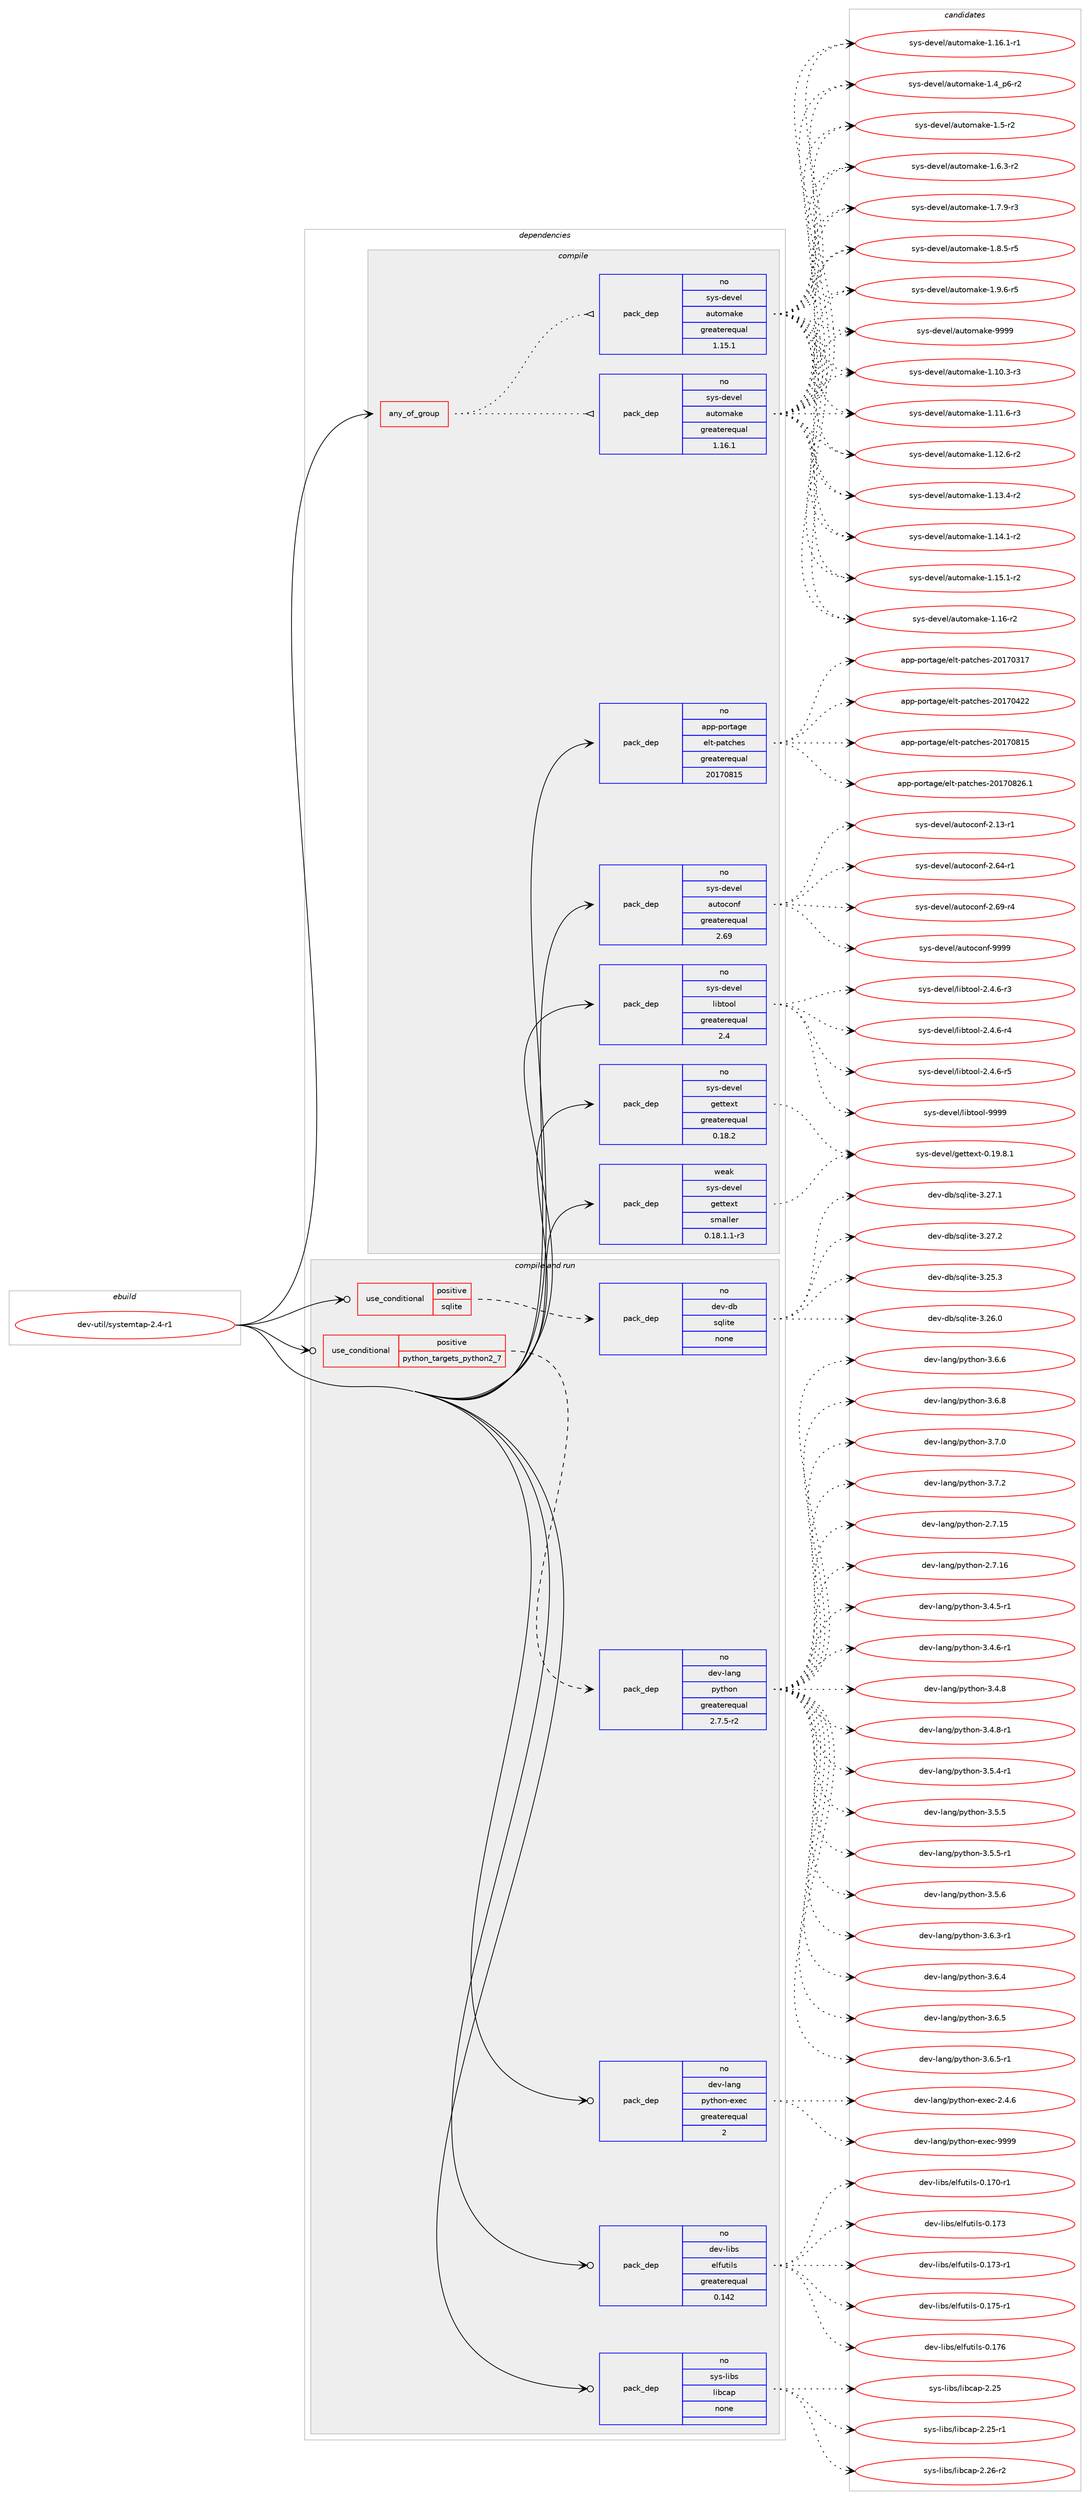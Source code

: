 digraph prolog {

# *************
# Graph options
# *************

newrank=true;
concentrate=true;
compound=true;
graph [rankdir=LR,fontname=Helvetica,fontsize=10,ranksep=1.5];#, ranksep=2.5, nodesep=0.2];
edge  [arrowhead=vee];
node  [fontname=Helvetica,fontsize=10];

# **********
# The ebuild
# **********

subgraph cluster_leftcol {
color=gray;
rank=same;
label=<<i>ebuild</i>>;
id [label="dev-util/systemtap-2.4-r1", color=red, width=4, href="../dev-util/systemtap-2.4-r1.svg"];
}

# ****************
# The dependencies
# ****************

subgraph cluster_midcol {
color=gray;
label=<<i>dependencies</i>>;
subgraph cluster_compile {
fillcolor="#eeeeee";
style=filled;
label=<<i>compile</i>>;
subgraph any23125 {
dependency1549504 [label=<<TABLE BORDER="0" CELLBORDER="1" CELLSPACING="0" CELLPADDING="4"><TR><TD CELLPADDING="10">any_of_group</TD></TR></TABLE>>, shape=none, color=red];subgraph pack1100639 {
dependency1549505 [label=<<TABLE BORDER="0" CELLBORDER="1" CELLSPACING="0" CELLPADDING="4" WIDTH="220"><TR><TD ROWSPAN="6" CELLPADDING="30">pack_dep</TD></TR><TR><TD WIDTH="110">no</TD></TR><TR><TD>sys-devel</TD></TR><TR><TD>automake</TD></TR><TR><TD>greaterequal</TD></TR><TR><TD>1.16.1</TD></TR></TABLE>>, shape=none, color=blue];
}
dependency1549504:e -> dependency1549505:w [weight=20,style="dotted",arrowhead="oinv"];
subgraph pack1100640 {
dependency1549506 [label=<<TABLE BORDER="0" CELLBORDER="1" CELLSPACING="0" CELLPADDING="4" WIDTH="220"><TR><TD ROWSPAN="6" CELLPADDING="30">pack_dep</TD></TR><TR><TD WIDTH="110">no</TD></TR><TR><TD>sys-devel</TD></TR><TR><TD>automake</TD></TR><TR><TD>greaterequal</TD></TR><TR><TD>1.15.1</TD></TR></TABLE>>, shape=none, color=blue];
}
dependency1549504:e -> dependency1549506:w [weight=20,style="dotted",arrowhead="oinv"];
}
id:e -> dependency1549504:w [weight=20,style="solid",arrowhead="vee"];
subgraph pack1100641 {
dependency1549507 [label=<<TABLE BORDER="0" CELLBORDER="1" CELLSPACING="0" CELLPADDING="4" WIDTH="220"><TR><TD ROWSPAN="6" CELLPADDING="30">pack_dep</TD></TR><TR><TD WIDTH="110">no</TD></TR><TR><TD>app-portage</TD></TR><TR><TD>elt-patches</TD></TR><TR><TD>greaterequal</TD></TR><TR><TD>20170815</TD></TR></TABLE>>, shape=none, color=blue];
}
id:e -> dependency1549507:w [weight=20,style="solid",arrowhead="vee"];
subgraph pack1100642 {
dependency1549508 [label=<<TABLE BORDER="0" CELLBORDER="1" CELLSPACING="0" CELLPADDING="4" WIDTH="220"><TR><TD ROWSPAN="6" CELLPADDING="30">pack_dep</TD></TR><TR><TD WIDTH="110">no</TD></TR><TR><TD>sys-devel</TD></TR><TR><TD>autoconf</TD></TR><TR><TD>greaterequal</TD></TR><TR><TD>2.69</TD></TR></TABLE>>, shape=none, color=blue];
}
id:e -> dependency1549508:w [weight=20,style="solid",arrowhead="vee"];
subgraph pack1100643 {
dependency1549509 [label=<<TABLE BORDER="0" CELLBORDER="1" CELLSPACING="0" CELLPADDING="4" WIDTH="220"><TR><TD ROWSPAN="6" CELLPADDING="30">pack_dep</TD></TR><TR><TD WIDTH="110">no</TD></TR><TR><TD>sys-devel</TD></TR><TR><TD>gettext</TD></TR><TR><TD>greaterequal</TD></TR><TR><TD>0.18.2</TD></TR></TABLE>>, shape=none, color=blue];
}
id:e -> dependency1549509:w [weight=20,style="solid",arrowhead="vee"];
subgraph pack1100644 {
dependency1549510 [label=<<TABLE BORDER="0" CELLBORDER="1" CELLSPACING="0" CELLPADDING="4" WIDTH="220"><TR><TD ROWSPAN="6" CELLPADDING="30">pack_dep</TD></TR><TR><TD WIDTH="110">no</TD></TR><TR><TD>sys-devel</TD></TR><TR><TD>libtool</TD></TR><TR><TD>greaterequal</TD></TR><TR><TD>2.4</TD></TR></TABLE>>, shape=none, color=blue];
}
id:e -> dependency1549510:w [weight=20,style="solid",arrowhead="vee"];
subgraph pack1100645 {
dependency1549511 [label=<<TABLE BORDER="0" CELLBORDER="1" CELLSPACING="0" CELLPADDING="4" WIDTH="220"><TR><TD ROWSPAN="6" CELLPADDING="30">pack_dep</TD></TR><TR><TD WIDTH="110">weak</TD></TR><TR><TD>sys-devel</TD></TR><TR><TD>gettext</TD></TR><TR><TD>smaller</TD></TR><TR><TD>0.18.1.1-r3</TD></TR></TABLE>>, shape=none, color=blue];
}
id:e -> dependency1549511:w [weight=20,style="solid",arrowhead="vee"];
}
subgraph cluster_compileandrun {
fillcolor="#eeeeee";
style=filled;
label=<<i>compile and run</i>>;
subgraph cond425147 {
dependency1549512 [label=<<TABLE BORDER="0" CELLBORDER="1" CELLSPACING="0" CELLPADDING="4"><TR><TD ROWSPAN="3" CELLPADDING="10">use_conditional</TD></TR><TR><TD>positive</TD></TR><TR><TD>python_targets_python2_7</TD></TR></TABLE>>, shape=none, color=red];
subgraph pack1100646 {
dependency1549513 [label=<<TABLE BORDER="0" CELLBORDER="1" CELLSPACING="0" CELLPADDING="4" WIDTH="220"><TR><TD ROWSPAN="6" CELLPADDING="30">pack_dep</TD></TR><TR><TD WIDTH="110">no</TD></TR><TR><TD>dev-lang</TD></TR><TR><TD>python</TD></TR><TR><TD>greaterequal</TD></TR><TR><TD>2.7.5-r2</TD></TR></TABLE>>, shape=none, color=blue];
}
dependency1549512:e -> dependency1549513:w [weight=20,style="dashed",arrowhead="vee"];
}
id:e -> dependency1549512:w [weight=20,style="solid",arrowhead="odotvee"];
subgraph cond425148 {
dependency1549514 [label=<<TABLE BORDER="0" CELLBORDER="1" CELLSPACING="0" CELLPADDING="4"><TR><TD ROWSPAN="3" CELLPADDING="10">use_conditional</TD></TR><TR><TD>positive</TD></TR><TR><TD>sqlite</TD></TR></TABLE>>, shape=none, color=red];
subgraph pack1100647 {
dependency1549515 [label=<<TABLE BORDER="0" CELLBORDER="1" CELLSPACING="0" CELLPADDING="4" WIDTH="220"><TR><TD ROWSPAN="6" CELLPADDING="30">pack_dep</TD></TR><TR><TD WIDTH="110">no</TD></TR><TR><TD>dev-db</TD></TR><TR><TD>sqlite</TD></TR><TR><TD>none</TD></TR><TR><TD></TD></TR></TABLE>>, shape=none, color=blue];
}
dependency1549514:e -> dependency1549515:w [weight=20,style="dashed",arrowhead="vee"];
}
id:e -> dependency1549514:w [weight=20,style="solid",arrowhead="odotvee"];
subgraph pack1100648 {
dependency1549516 [label=<<TABLE BORDER="0" CELLBORDER="1" CELLSPACING="0" CELLPADDING="4" WIDTH="220"><TR><TD ROWSPAN="6" CELLPADDING="30">pack_dep</TD></TR><TR><TD WIDTH="110">no</TD></TR><TR><TD>dev-lang</TD></TR><TR><TD>python-exec</TD></TR><TR><TD>greaterequal</TD></TR><TR><TD>2</TD></TR></TABLE>>, shape=none, color=blue];
}
id:e -> dependency1549516:w [weight=20,style="solid",arrowhead="odotvee"];
subgraph pack1100649 {
dependency1549517 [label=<<TABLE BORDER="0" CELLBORDER="1" CELLSPACING="0" CELLPADDING="4" WIDTH="220"><TR><TD ROWSPAN="6" CELLPADDING="30">pack_dep</TD></TR><TR><TD WIDTH="110">no</TD></TR><TR><TD>dev-libs</TD></TR><TR><TD>elfutils</TD></TR><TR><TD>greaterequal</TD></TR><TR><TD>0.142</TD></TR></TABLE>>, shape=none, color=blue];
}
id:e -> dependency1549517:w [weight=20,style="solid",arrowhead="odotvee"];
subgraph pack1100650 {
dependency1549518 [label=<<TABLE BORDER="0" CELLBORDER="1" CELLSPACING="0" CELLPADDING="4" WIDTH="220"><TR><TD ROWSPAN="6" CELLPADDING="30">pack_dep</TD></TR><TR><TD WIDTH="110">no</TD></TR><TR><TD>sys-libs</TD></TR><TR><TD>libcap</TD></TR><TR><TD>none</TD></TR><TR><TD></TD></TR></TABLE>>, shape=none, color=blue];
}
id:e -> dependency1549518:w [weight=20,style="solid",arrowhead="odotvee"];
}
subgraph cluster_run {
fillcolor="#eeeeee";
style=filled;
label=<<i>run</i>>;
}
}

# **************
# The candidates
# **************

subgraph cluster_choices {
rank=same;
color=gray;
label=<<i>candidates</i>>;

subgraph choice1100639 {
color=black;
nodesep=1;
choice11512111545100101118101108479711711611110997107101454946494846514511451 [label="sys-devel/automake-1.10.3-r3", color=red, width=4,href="../sys-devel/automake-1.10.3-r3.svg"];
choice11512111545100101118101108479711711611110997107101454946494946544511451 [label="sys-devel/automake-1.11.6-r3", color=red, width=4,href="../sys-devel/automake-1.11.6-r3.svg"];
choice11512111545100101118101108479711711611110997107101454946495046544511450 [label="sys-devel/automake-1.12.6-r2", color=red, width=4,href="../sys-devel/automake-1.12.6-r2.svg"];
choice11512111545100101118101108479711711611110997107101454946495146524511450 [label="sys-devel/automake-1.13.4-r2", color=red, width=4,href="../sys-devel/automake-1.13.4-r2.svg"];
choice11512111545100101118101108479711711611110997107101454946495246494511450 [label="sys-devel/automake-1.14.1-r2", color=red, width=4,href="../sys-devel/automake-1.14.1-r2.svg"];
choice11512111545100101118101108479711711611110997107101454946495346494511450 [label="sys-devel/automake-1.15.1-r2", color=red, width=4,href="../sys-devel/automake-1.15.1-r2.svg"];
choice1151211154510010111810110847971171161111099710710145494649544511450 [label="sys-devel/automake-1.16-r2", color=red, width=4,href="../sys-devel/automake-1.16-r2.svg"];
choice11512111545100101118101108479711711611110997107101454946495446494511449 [label="sys-devel/automake-1.16.1-r1", color=red, width=4,href="../sys-devel/automake-1.16.1-r1.svg"];
choice115121115451001011181011084797117116111109971071014549465295112544511450 [label="sys-devel/automake-1.4_p6-r2", color=red, width=4,href="../sys-devel/automake-1.4_p6-r2.svg"];
choice11512111545100101118101108479711711611110997107101454946534511450 [label="sys-devel/automake-1.5-r2", color=red, width=4,href="../sys-devel/automake-1.5-r2.svg"];
choice115121115451001011181011084797117116111109971071014549465446514511450 [label="sys-devel/automake-1.6.3-r2", color=red, width=4,href="../sys-devel/automake-1.6.3-r2.svg"];
choice115121115451001011181011084797117116111109971071014549465546574511451 [label="sys-devel/automake-1.7.9-r3", color=red, width=4,href="../sys-devel/automake-1.7.9-r3.svg"];
choice115121115451001011181011084797117116111109971071014549465646534511453 [label="sys-devel/automake-1.8.5-r5", color=red, width=4,href="../sys-devel/automake-1.8.5-r5.svg"];
choice115121115451001011181011084797117116111109971071014549465746544511453 [label="sys-devel/automake-1.9.6-r5", color=red, width=4,href="../sys-devel/automake-1.9.6-r5.svg"];
choice115121115451001011181011084797117116111109971071014557575757 [label="sys-devel/automake-9999", color=red, width=4,href="../sys-devel/automake-9999.svg"];
dependency1549505:e -> choice11512111545100101118101108479711711611110997107101454946494846514511451:w [style=dotted,weight="100"];
dependency1549505:e -> choice11512111545100101118101108479711711611110997107101454946494946544511451:w [style=dotted,weight="100"];
dependency1549505:e -> choice11512111545100101118101108479711711611110997107101454946495046544511450:w [style=dotted,weight="100"];
dependency1549505:e -> choice11512111545100101118101108479711711611110997107101454946495146524511450:w [style=dotted,weight="100"];
dependency1549505:e -> choice11512111545100101118101108479711711611110997107101454946495246494511450:w [style=dotted,weight="100"];
dependency1549505:e -> choice11512111545100101118101108479711711611110997107101454946495346494511450:w [style=dotted,weight="100"];
dependency1549505:e -> choice1151211154510010111810110847971171161111099710710145494649544511450:w [style=dotted,weight="100"];
dependency1549505:e -> choice11512111545100101118101108479711711611110997107101454946495446494511449:w [style=dotted,weight="100"];
dependency1549505:e -> choice115121115451001011181011084797117116111109971071014549465295112544511450:w [style=dotted,weight="100"];
dependency1549505:e -> choice11512111545100101118101108479711711611110997107101454946534511450:w [style=dotted,weight="100"];
dependency1549505:e -> choice115121115451001011181011084797117116111109971071014549465446514511450:w [style=dotted,weight="100"];
dependency1549505:e -> choice115121115451001011181011084797117116111109971071014549465546574511451:w [style=dotted,weight="100"];
dependency1549505:e -> choice115121115451001011181011084797117116111109971071014549465646534511453:w [style=dotted,weight="100"];
dependency1549505:e -> choice115121115451001011181011084797117116111109971071014549465746544511453:w [style=dotted,weight="100"];
dependency1549505:e -> choice115121115451001011181011084797117116111109971071014557575757:w [style=dotted,weight="100"];
}
subgraph choice1100640 {
color=black;
nodesep=1;
choice11512111545100101118101108479711711611110997107101454946494846514511451 [label="sys-devel/automake-1.10.3-r3", color=red, width=4,href="../sys-devel/automake-1.10.3-r3.svg"];
choice11512111545100101118101108479711711611110997107101454946494946544511451 [label="sys-devel/automake-1.11.6-r3", color=red, width=4,href="../sys-devel/automake-1.11.6-r3.svg"];
choice11512111545100101118101108479711711611110997107101454946495046544511450 [label="sys-devel/automake-1.12.6-r2", color=red, width=4,href="../sys-devel/automake-1.12.6-r2.svg"];
choice11512111545100101118101108479711711611110997107101454946495146524511450 [label="sys-devel/automake-1.13.4-r2", color=red, width=4,href="../sys-devel/automake-1.13.4-r2.svg"];
choice11512111545100101118101108479711711611110997107101454946495246494511450 [label="sys-devel/automake-1.14.1-r2", color=red, width=4,href="../sys-devel/automake-1.14.1-r2.svg"];
choice11512111545100101118101108479711711611110997107101454946495346494511450 [label="sys-devel/automake-1.15.1-r2", color=red, width=4,href="../sys-devel/automake-1.15.1-r2.svg"];
choice1151211154510010111810110847971171161111099710710145494649544511450 [label="sys-devel/automake-1.16-r2", color=red, width=4,href="../sys-devel/automake-1.16-r2.svg"];
choice11512111545100101118101108479711711611110997107101454946495446494511449 [label="sys-devel/automake-1.16.1-r1", color=red, width=4,href="../sys-devel/automake-1.16.1-r1.svg"];
choice115121115451001011181011084797117116111109971071014549465295112544511450 [label="sys-devel/automake-1.4_p6-r2", color=red, width=4,href="../sys-devel/automake-1.4_p6-r2.svg"];
choice11512111545100101118101108479711711611110997107101454946534511450 [label="sys-devel/automake-1.5-r2", color=red, width=4,href="../sys-devel/automake-1.5-r2.svg"];
choice115121115451001011181011084797117116111109971071014549465446514511450 [label="sys-devel/automake-1.6.3-r2", color=red, width=4,href="../sys-devel/automake-1.6.3-r2.svg"];
choice115121115451001011181011084797117116111109971071014549465546574511451 [label="sys-devel/automake-1.7.9-r3", color=red, width=4,href="../sys-devel/automake-1.7.9-r3.svg"];
choice115121115451001011181011084797117116111109971071014549465646534511453 [label="sys-devel/automake-1.8.5-r5", color=red, width=4,href="../sys-devel/automake-1.8.5-r5.svg"];
choice115121115451001011181011084797117116111109971071014549465746544511453 [label="sys-devel/automake-1.9.6-r5", color=red, width=4,href="../sys-devel/automake-1.9.6-r5.svg"];
choice115121115451001011181011084797117116111109971071014557575757 [label="sys-devel/automake-9999", color=red, width=4,href="../sys-devel/automake-9999.svg"];
dependency1549506:e -> choice11512111545100101118101108479711711611110997107101454946494846514511451:w [style=dotted,weight="100"];
dependency1549506:e -> choice11512111545100101118101108479711711611110997107101454946494946544511451:w [style=dotted,weight="100"];
dependency1549506:e -> choice11512111545100101118101108479711711611110997107101454946495046544511450:w [style=dotted,weight="100"];
dependency1549506:e -> choice11512111545100101118101108479711711611110997107101454946495146524511450:w [style=dotted,weight="100"];
dependency1549506:e -> choice11512111545100101118101108479711711611110997107101454946495246494511450:w [style=dotted,weight="100"];
dependency1549506:e -> choice11512111545100101118101108479711711611110997107101454946495346494511450:w [style=dotted,weight="100"];
dependency1549506:e -> choice1151211154510010111810110847971171161111099710710145494649544511450:w [style=dotted,weight="100"];
dependency1549506:e -> choice11512111545100101118101108479711711611110997107101454946495446494511449:w [style=dotted,weight="100"];
dependency1549506:e -> choice115121115451001011181011084797117116111109971071014549465295112544511450:w [style=dotted,weight="100"];
dependency1549506:e -> choice11512111545100101118101108479711711611110997107101454946534511450:w [style=dotted,weight="100"];
dependency1549506:e -> choice115121115451001011181011084797117116111109971071014549465446514511450:w [style=dotted,weight="100"];
dependency1549506:e -> choice115121115451001011181011084797117116111109971071014549465546574511451:w [style=dotted,weight="100"];
dependency1549506:e -> choice115121115451001011181011084797117116111109971071014549465646534511453:w [style=dotted,weight="100"];
dependency1549506:e -> choice115121115451001011181011084797117116111109971071014549465746544511453:w [style=dotted,weight="100"];
dependency1549506:e -> choice115121115451001011181011084797117116111109971071014557575757:w [style=dotted,weight="100"];
}
subgraph choice1100641 {
color=black;
nodesep=1;
choice97112112451121111141169710310147101108116451129711699104101115455048495548514955 [label="app-portage/elt-patches-20170317", color=red, width=4,href="../app-portage/elt-patches-20170317.svg"];
choice97112112451121111141169710310147101108116451129711699104101115455048495548525050 [label="app-portage/elt-patches-20170422", color=red, width=4,href="../app-portage/elt-patches-20170422.svg"];
choice97112112451121111141169710310147101108116451129711699104101115455048495548564953 [label="app-portage/elt-patches-20170815", color=red, width=4,href="../app-portage/elt-patches-20170815.svg"];
choice971121124511211111411697103101471011081164511297116991041011154550484955485650544649 [label="app-portage/elt-patches-20170826.1", color=red, width=4,href="../app-portage/elt-patches-20170826.1.svg"];
dependency1549507:e -> choice97112112451121111141169710310147101108116451129711699104101115455048495548514955:w [style=dotted,weight="100"];
dependency1549507:e -> choice97112112451121111141169710310147101108116451129711699104101115455048495548525050:w [style=dotted,weight="100"];
dependency1549507:e -> choice97112112451121111141169710310147101108116451129711699104101115455048495548564953:w [style=dotted,weight="100"];
dependency1549507:e -> choice971121124511211111411697103101471011081164511297116991041011154550484955485650544649:w [style=dotted,weight="100"];
}
subgraph choice1100642 {
color=black;
nodesep=1;
choice1151211154510010111810110847971171161119911111010245504649514511449 [label="sys-devel/autoconf-2.13-r1", color=red, width=4,href="../sys-devel/autoconf-2.13-r1.svg"];
choice1151211154510010111810110847971171161119911111010245504654524511449 [label="sys-devel/autoconf-2.64-r1", color=red, width=4,href="../sys-devel/autoconf-2.64-r1.svg"];
choice1151211154510010111810110847971171161119911111010245504654574511452 [label="sys-devel/autoconf-2.69-r4", color=red, width=4,href="../sys-devel/autoconf-2.69-r4.svg"];
choice115121115451001011181011084797117116111991111101024557575757 [label="sys-devel/autoconf-9999", color=red, width=4,href="../sys-devel/autoconf-9999.svg"];
dependency1549508:e -> choice1151211154510010111810110847971171161119911111010245504649514511449:w [style=dotted,weight="100"];
dependency1549508:e -> choice1151211154510010111810110847971171161119911111010245504654524511449:w [style=dotted,weight="100"];
dependency1549508:e -> choice1151211154510010111810110847971171161119911111010245504654574511452:w [style=dotted,weight="100"];
dependency1549508:e -> choice115121115451001011181011084797117116111991111101024557575757:w [style=dotted,weight="100"];
}
subgraph choice1100643 {
color=black;
nodesep=1;
choice1151211154510010111810110847103101116116101120116454846495746564649 [label="sys-devel/gettext-0.19.8.1", color=red, width=4,href="../sys-devel/gettext-0.19.8.1.svg"];
dependency1549509:e -> choice1151211154510010111810110847103101116116101120116454846495746564649:w [style=dotted,weight="100"];
}
subgraph choice1100644 {
color=black;
nodesep=1;
choice1151211154510010111810110847108105981161111111084550465246544511451 [label="sys-devel/libtool-2.4.6-r3", color=red, width=4,href="../sys-devel/libtool-2.4.6-r3.svg"];
choice1151211154510010111810110847108105981161111111084550465246544511452 [label="sys-devel/libtool-2.4.6-r4", color=red, width=4,href="../sys-devel/libtool-2.4.6-r4.svg"];
choice1151211154510010111810110847108105981161111111084550465246544511453 [label="sys-devel/libtool-2.4.6-r5", color=red, width=4,href="../sys-devel/libtool-2.4.6-r5.svg"];
choice1151211154510010111810110847108105981161111111084557575757 [label="sys-devel/libtool-9999", color=red, width=4,href="../sys-devel/libtool-9999.svg"];
dependency1549510:e -> choice1151211154510010111810110847108105981161111111084550465246544511451:w [style=dotted,weight="100"];
dependency1549510:e -> choice1151211154510010111810110847108105981161111111084550465246544511452:w [style=dotted,weight="100"];
dependency1549510:e -> choice1151211154510010111810110847108105981161111111084550465246544511453:w [style=dotted,weight="100"];
dependency1549510:e -> choice1151211154510010111810110847108105981161111111084557575757:w [style=dotted,weight="100"];
}
subgraph choice1100645 {
color=black;
nodesep=1;
choice1151211154510010111810110847103101116116101120116454846495746564649 [label="sys-devel/gettext-0.19.8.1", color=red, width=4,href="../sys-devel/gettext-0.19.8.1.svg"];
dependency1549511:e -> choice1151211154510010111810110847103101116116101120116454846495746564649:w [style=dotted,weight="100"];
}
subgraph choice1100646 {
color=black;
nodesep=1;
choice10010111845108971101034711212111610411111045504655464953 [label="dev-lang/python-2.7.15", color=red, width=4,href="../dev-lang/python-2.7.15.svg"];
choice10010111845108971101034711212111610411111045504655464954 [label="dev-lang/python-2.7.16", color=red, width=4,href="../dev-lang/python-2.7.16.svg"];
choice1001011184510897110103471121211161041111104551465246534511449 [label="dev-lang/python-3.4.5-r1", color=red, width=4,href="../dev-lang/python-3.4.5-r1.svg"];
choice1001011184510897110103471121211161041111104551465246544511449 [label="dev-lang/python-3.4.6-r1", color=red, width=4,href="../dev-lang/python-3.4.6-r1.svg"];
choice100101118451089711010347112121116104111110455146524656 [label="dev-lang/python-3.4.8", color=red, width=4,href="../dev-lang/python-3.4.8.svg"];
choice1001011184510897110103471121211161041111104551465246564511449 [label="dev-lang/python-3.4.8-r1", color=red, width=4,href="../dev-lang/python-3.4.8-r1.svg"];
choice1001011184510897110103471121211161041111104551465346524511449 [label="dev-lang/python-3.5.4-r1", color=red, width=4,href="../dev-lang/python-3.5.4-r1.svg"];
choice100101118451089711010347112121116104111110455146534653 [label="dev-lang/python-3.5.5", color=red, width=4,href="../dev-lang/python-3.5.5.svg"];
choice1001011184510897110103471121211161041111104551465346534511449 [label="dev-lang/python-3.5.5-r1", color=red, width=4,href="../dev-lang/python-3.5.5-r1.svg"];
choice100101118451089711010347112121116104111110455146534654 [label="dev-lang/python-3.5.6", color=red, width=4,href="../dev-lang/python-3.5.6.svg"];
choice1001011184510897110103471121211161041111104551465446514511449 [label="dev-lang/python-3.6.3-r1", color=red, width=4,href="../dev-lang/python-3.6.3-r1.svg"];
choice100101118451089711010347112121116104111110455146544652 [label="dev-lang/python-3.6.4", color=red, width=4,href="../dev-lang/python-3.6.4.svg"];
choice100101118451089711010347112121116104111110455146544653 [label="dev-lang/python-3.6.5", color=red, width=4,href="../dev-lang/python-3.6.5.svg"];
choice1001011184510897110103471121211161041111104551465446534511449 [label="dev-lang/python-3.6.5-r1", color=red, width=4,href="../dev-lang/python-3.6.5-r1.svg"];
choice100101118451089711010347112121116104111110455146544654 [label="dev-lang/python-3.6.6", color=red, width=4,href="../dev-lang/python-3.6.6.svg"];
choice100101118451089711010347112121116104111110455146544656 [label="dev-lang/python-3.6.8", color=red, width=4,href="../dev-lang/python-3.6.8.svg"];
choice100101118451089711010347112121116104111110455146554648 [label="dev-lang/python-3.7.0", color=red, width=4,href="../dev-lang/python-3.7.0.svg"];
choice100101118451089711010347112121116104111110455146554650 [label="dev-lang/python-3.7.2", color=red, width=4,href="../dev-lang/python-3.7.2.svg"];
dependency1549513:e -> choice10010111845108971101034711212111610411111045504655464953:w [style=dotted,weight="100"];
dependency1549513:e -> choice10010111845108971101034711212111610411111045504655464954:w [style=dotted,weight="100"];
dependency1549513:e -> choice1001011184510897110103471121211161041111104551465246534511449:w [style=dotted,weight="100"];
dependency1549513:e -> choice1001011184510897110103471121211161041111104551465246544511449:w [style=dotted,weight="100"];
dependency1549513:e -> choice100101118451089711010347112121116104111110455146524656:w [style=dotted,weight="100"];
dependency1549513:e -> choice1001011184510897110103471121211161041111104551465246564511449:w [style=dotted,weight="100"];
dependency1549513:e -> choice1001011184510897110103471121211161041111104551465346524511449:w [style=dotted,weight="100"];
dependency1549513:e -> choice100101118451089711010347112121116104111110455146534653:w [style=dotted,weight="100"];
dependency1549513:e -> choice1001011184510897110103471121211161041111104551465346534511449:w [style=dotted,weight="100"];
dependency1549513:e -> choice100101118451089711010347112121116104111110455146534654:w [style=dotted,weight="100"];
dependency1549513:e -> choice1001011184510897110103471121211161041111104551465446514511449:w [style=dotted,weight="100"];
dependency1549513:e -> choice100101118451089711010347112121116104111110455146544652:w [style=dotted,weight="100"];
dependency1549513:e -> choice100101118451089711010347112121116104111110455146544653:w [style=dotted,weight="100"];
dependency1549513:e -> choice1001011184510897110103471121211161041111104551465446534511449:w [style=dotted,weight="100"];
dependency1549513:e -> choice100101118451089711010347112121116104111110455146544654:w [style=dotted,weight="100"];
dependency1549513:e -> choice100101118451089711010347112121116104111110455146544656:w [style=dotted,weight="100"];
dependency1549513:e -> choice100101118451089711010347112121116104111110455146554648:w [style=dotted,weight="100"];
dependency1549513:e -> choice100101118451089711010347112121116104111110455146554650:w [style=dotted,weight="100"];
}
subgraph choice1100647 {
color=black;
nodesep=1;
choice10010111845100984711511310810511610145514650534651 [label="dev-db/sqlite-3.25.3", color=red, width=4,href="../dev-db/sqlite-3.25.3.svg"];
choice10010111845100984711511310810511610145514650544648 [label="dev-db/sqlite-3.26.0", color=red, width=4,href="../dev-db/sqlite-3.26.0.svg"];
choice10010111845100984711511310810511610145514650554649 [label="dev-db/sqlite-3.27.1", color=red, width=4,href="../dev-db/sqlite-3.27.1.svg"];
choice10010111845100984711511310810511610145514650554650 [label="dev-db/sqlite-3.27.2", color=red, width=4,href="../dev-db/sqlite-3.27.2.svg"];
dependency1549515:e -> choice10010111845100984711511310810511610145514650534651:w [style=dotted,weight="100"];
dependency1549515:e -> choice10010111845100984711511310810511610145514650544648:w [style=dotted,weight="100"];
dependency1549515:e -> choice10010111845100984711511310810511610145514650554649:w [style=dotted,weight="100"];
dependency1549515:e -> choice10010111845100984711511310810511610145514650554650:w [style=dotted,weight="100"];
}
subgraph choice1100648 {
color=black;
nodesep=1;
choice1001011184510897110103471121211161041111104510112010199455046524654 [label="dev-lang/python-exec-2.4.6", color=red, width=4,href="../dev-lang/python-exec-2.4.6.svg"];
choice10010111845108971101034711212111610411111045101120101994557575757 [label="dev-lang/python-exec-9999", color=red, width=4,href="../dev-lang/python-exec-9999.svg"];
dependency1549516:e -> choice1001011184510897110103471121211161041111104510112010199455046524654:w [style=dotted,weight="100"];
dependency1549516:e -> choice10010111845108971101034711212111610411111045101120101994557575757:w [style=dotted,weight="100"];
}
subgraph choice1100649 {
color=black;
nodesep=1;
choice1001011184510810598115471011081021171161051081154548464955484511449 [label="dev-libs/elfutils-0.170-r1", color=red, width=4,href="../dev-libs/elfutils-0.170-r1.svg"];
choice100101118451081059811547101108102117116105108115454846495551 [label="dev-libs/elfutils-0.173", color=red, width=4,href="../dev-libs/elfutils-0.173.svg"];
choice1001011184510810598115471011081021171161051081154548464955514511449 [label="dev-libs/elfutils-0.173-r1", color=red, width=4,href="../dev-libs/elfutils-0.173-r1.svg"];
choice1001011184510810598115471011081021171161051081154548464955534511449 [label="dev-libs/elfutils-0.175-r1", color=red, width=4,href="../dev-libs/elfutils-0.175-r1.svg"];
choice100101118451081059811547101108102117116105108115454846495554 [label="dev-libs/elfutils-0.176", color=red, width=4,href="../dev-libs/elfutils-0.176.svg"];
dependency1549517:e -> choice1001011184510810598115471011081021171161051081154548464955484511449:w [style=dotted,weight="100"];
dependency1549517:e -> choice100101118451081059811547101108102117116105108115454846495551:w [style=dotted,weight="100"];
dependency1549517:e -> choice1001011184510810598115471011081021171161051081154548464955514511449:w [style=dotted,weight="100"];
dependency1549517:e -> choice1001011184510810598115471011081021171161051081154548464955534511449:w [style=dotted,weight="100"];
dependency1549517:e -> choice100101118451081059811547101108102117116105108115454846495554:w [style=dotted,weight="100"];
}
subgraph choice1100650 {
color=black;
nodesep=1;
choice1151211154510810598115471081059899971124550465053 [label="sys-libs/libcap-2.25", color=red, width=4,href="../sys-libs/libcap-2.25.svg"];
choice11512111545108105981154710810598999711245504650534511449 [label="sys-libs/libcap-2.25-r1", color=red, width=4,href="../sys-libs/libcap-2.25-r1.svg"];
choice11512111545108105981154710810598999711245504650544511450 [label="sys-libs/libcap-2.26-r2", color=red, width=4,href="../sys-libs/libcap-2.26-r2.svg"];
dependency1549518:e -> choice1151211154510810598115471081059899971124550465053:w [style=dotted,weight="100"];
dependency1549518:e -> choice11512111545108105981154710810598999711245504650534511449:w [style=dotted,weight="100"];
dependency1549518:e -> choice11512111545108105981154710810598999711245504650544511450:w [style=dotted,weight="100"];
}
}

}

